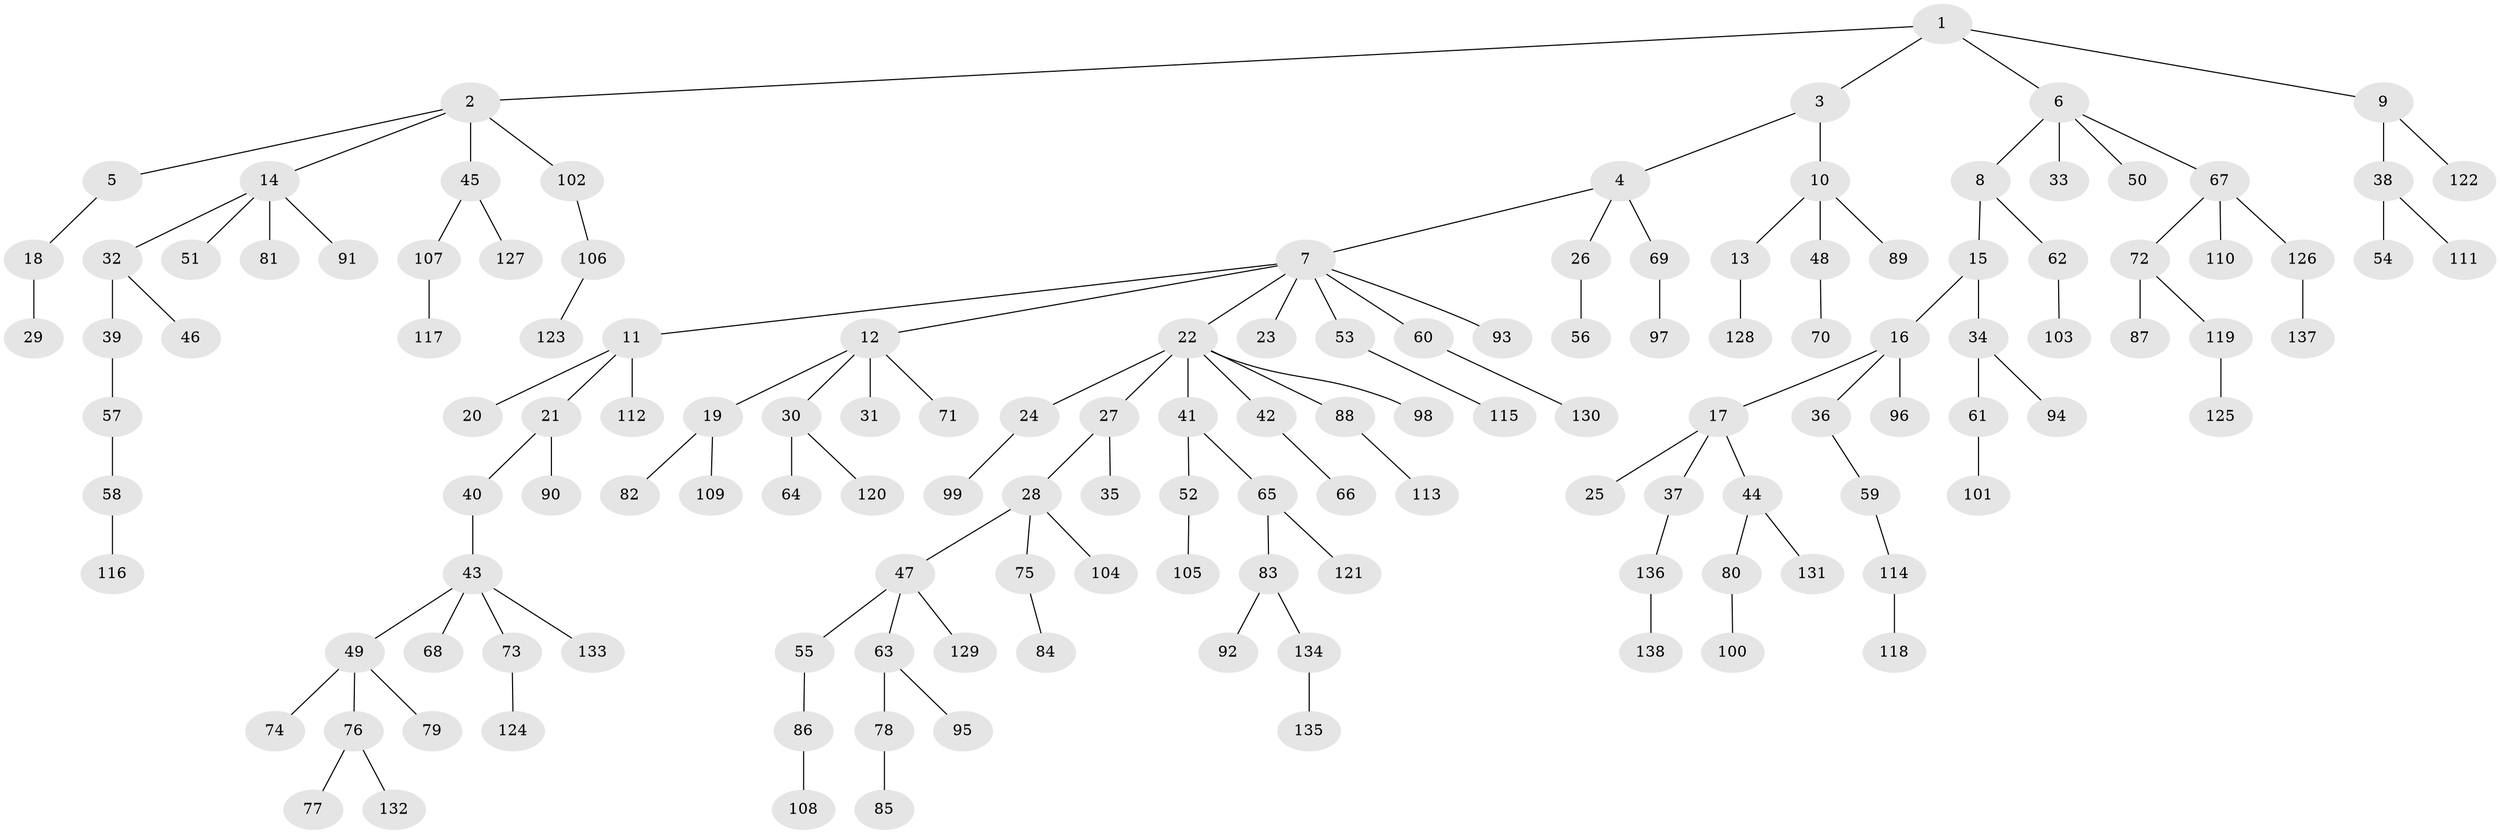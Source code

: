 // coarse degree distribution, {5: 0.0625, 4: 0.0625, 2: 0.21875, 7: 0.010416666666666666, 3: 0.09375, 1: 0.5416666666666666, 8: 0.010416666666666666}
// Generated by graph-tools (version 1.1) at 2025/52/02/27/25 19:52:09]
// undirected, 138 vertices, 137 edges
graph export_dot {
graph [start="1"]
  node [color=gray90,style=filled];
  1;
  2;
  3;
  4;
  5;
  6;
  7;
  8;
  9;
  10;
  11;
  12;
  13;
  14;
  15;
  16;
  17;
  18;
  19;
  20;
  21;
  22;
  23;
  24;
  25;
  26;
  27;
  28;
  29;
  30;
  31;
  32;
  33;
  34;
  35;
  36;
  37;
  38;
  39;
  40;
  41;
  42;
  43;
  44;
  45;
  46;
  47;
  48;
  49;
  50;
  51;
  52;
  53;
  54;
  55;
  56;
  57;
  58;
  59;
  60;
  61;
  62;
  63;
  64;
  65;
  66;
  67;
  68;
  69;
  70;
  71;
  72;
  73;
  74;
  75;
  76;
  77;
  78;
  79;
  80;
  81;
  82;
  83;
  84;
  85;
  86;
  87;
  88;
  89;
  90;
  91;
  92;
  93;
  94;
  95;
  96;
  97;
  98;
  99;
  100;
  101;
  102;
  103;
  104;
  105;
  106;
  107;
  108;
  109;
  110;
  111;
  112;
  113;
  114;
  115;
  116;
  117;
  118;
  119;
  120;
  121;
  122;
  123;
  124;
  125;
  126;
  127;
  128;
  129;
  130;
  131;
  132;
  133;
  134;
  135;
  136;
  137;
  138;
  1 -- 2;
  1 -- 3;
  1 -- 6;
  1 -- 9;
  2 -- 5;
  2 -- 14;
  2 -- 45;
  2 -- 102;
  3 -- 4;
  3 -- 10;
  4 -- 7;
  4 -- 26;
  4 -- 69;
  5 -- 18;
  6 -- 8;
  6 -- 33;
  6 -- 50;
  6 -- 67;
  7 -- 11;
  7 -- 12;
  7 -- 22;
  7 -- 23;
  7 -- 53;
  7 -- 60;
  7 -- 93;
  8 -- 15;
  8 -- 62;
  9 -- 38;
  9 -- 122;
  10 -- 13;
  10 -- 48;
  10 -- 89;
  11 -- 20;
  11 -- 21;
  11 -- 112;
  12 -- 19;
  12 -- 30;
  12 -- 31;
  12 -- 71;
  13 -- 128;
  14 -- 32;
  14 -- 51;
  14 -- 81;
  14 -- 91;
  15 -- 16;
  15 -- 34;
  16 -- 17;
  16 -- 36;
  16 -- 96;
  17 -- 25;
  17 -- 37;
  17 -- 44;
  18 -- 29;
  19 -- 82;
  19 -- 109;
  21 -- 40;
  21 -- 90;
  22 -- 24;
  22 -- 27;
  22 -- 41;
  22 -- 42;
  22 -- 88;
  22 -- 98;
  24 -- 99;
  26 -- 56;
  27 -- 28;
  27 -- 35;
  28 -- 47;
  28 -- 75;
  28 -- 104;
  30 -- 64;
  30 -- 120;
  32 -- 39;
  32 -- 46;
  34 -- 61;
  34 -- 94;
  36 -- 59;
  37 -- 136;
  38 -- 54;
  38 -- 111;
  39 -- 57;
  40 -- 43;
  41 -- 52;
  41 -- 65;
  42 -- 66;
  43 -- 49;
  43 -- 68;
  43 -- 73;
  43 -- 133;
  44 -- 80;
  44 -- 131;
  45 -- 107;
  45 -- 127;
  47 -- 55;
  47 -- 63;
  47 -- 129;
  48 -- 70;
  49 -- 74;
  49 -- 76;
  49 -- 79;
  52 -- 105;
  53 -- 115;
  55 -- 86;
  57 -- 58;
  58 -- 116;
  59 -- 114;
  60 -- 130;
  61 -- 101;
  62 -- 103;
  63 -- 78;
  63 -- 95;
  65 -- 83;
  65 -- 121;
  67 -- 72;
  67 -- 110;
  67 -- 126;
  69 -- 97;
  72 -- 87;
  72 -- 119;
  73 -- 124;
  75 -- 84;
  76 -- 77;
  76 -- 132;
  78 -- 85;
  80 -- 100;
  83 -- 92;
  83 -- 134;
  86 -- 108;
  88 -- 113;
  102 -- 106;
  106 -- 123;
  107 -- 117;
  114 -- 118;
  119 -- 125;
  126 -- 137;
  134 -- 135;
  136 -- 138;
}
